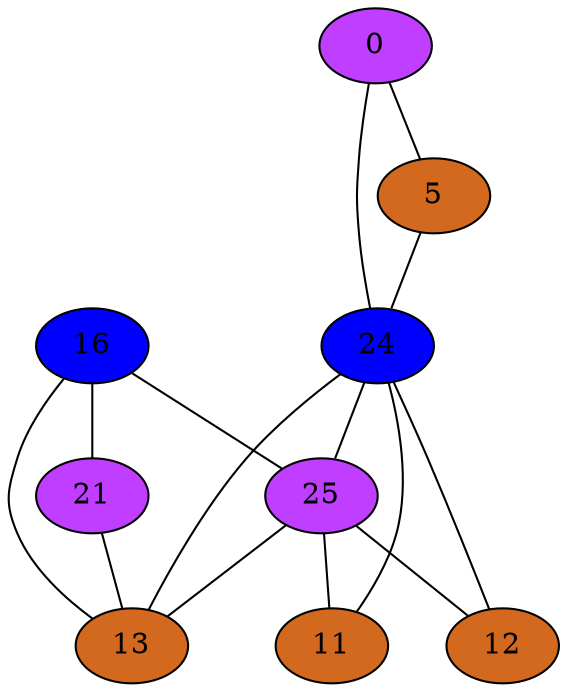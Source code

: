 strict graph {
16[label="16" style=filled fillcolor="blue1"];
16 -- 21
16 -- 25
16 -- 13
0[label="0" style=filled fillcolor="darkorchid1"];
0 -- 5
0 -- 24
21[label="21" style=filled fillcolor="darkorchid1"];
21 -- 16
21 -- 13
5[label="5" style=filled fillcolor="chocolate"];
5 -- 0
5 -- 24
24[label="24" style=filled fillcolor="blue1"];
24 -- 0
24 -- 5
24 -- 25
24 -- 11
24 -- 12
24 -- 13
25[label="25" style=filled fillcolor="darkorchid1"];
25 -- 16
25 -- 24
25 -- 11
25 -- 12
25 -- 13
11[label="11" style=filled fillcolor="chocolate"];
11 -- 24
11 -- 25
12[label="12" style=filled fillcolor="chocolate"];
12 -- 24
12 -- 25
13[label="13" style=filled fillcolor="chocolate"];
13 -- 16
13 -- 21
13 -- 24
13 -- 25
}